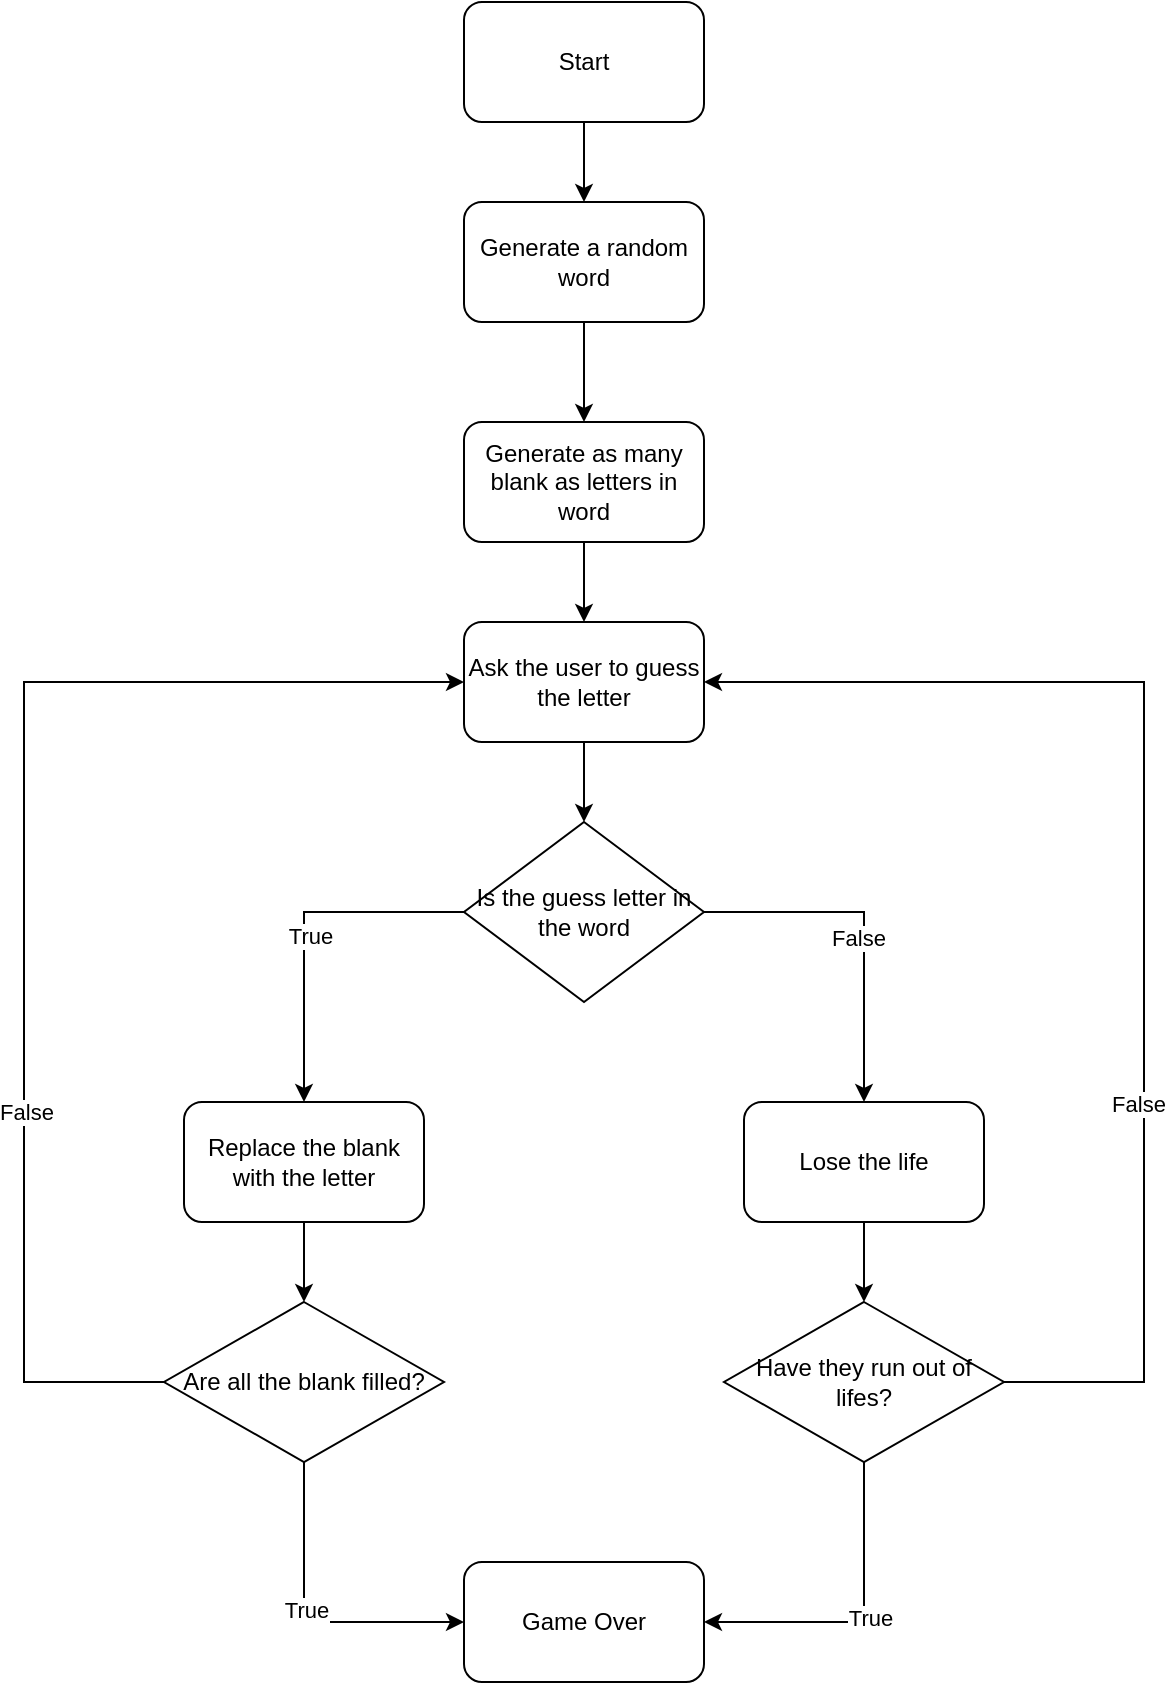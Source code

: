 <mxfile version="20.1.1" type="device"><diagram id="C5RBs43oDa-KdzZeNtuy" name="Page-1"><mxGraphModel dx="1038" dy="585" grid="1" gridSize="10" guides="1" tooltips="1" connect="1" arrows="1" fold="1" page="1" pageScale="1" pageWidth="827" pageHeight="1169" math="0" shadow="0"><root><mxCell id="WIyWlLk6GJQsqaUBKTNV-0"/><mxCell id="WIyWlLk6GJQsqaUBKTNV-1" parent="WIyWlLk6GJQsqaUBKTNV-0"/><mxCell id="FARKmOla5dcm84o23HR3-2" style="edgeStyle=orthogonalEdgeStyle;rounded=0;orthogonalLoop=1;jettySize=auto;html=1;" edge="1" parent="WIyWlLk6GJQsqaUBKTNV-1" source="FARKmOla5dcm84o23HR3-0" target="FARKmOla5dcm84o23HR3-1"><mxGeometry relative="1" as="geometry"/></mxCell><mxCell id="FARKmOla5dcm84o23HR3-0" value="Start" style="rounded=1;whiteSpace=wrap;html=1;" vertex="1" parent="WIyWlLk6GJQsqaUBKTNV-1"><mxGeometry x="340" y="70" width="120" height="60" as="geometry"/></mxCell><mxCell id="FARKmOla5dcm84o23HR3-4" value="" style="edgeStyle=orthogonalEdgeStyle;rounded=0;orthogonalLoop=1;jettySize=auto;html=1;" edge="1" parent="WIyWlLk6GJQsqaUBKTNV-1" source="FARKmOla5dcm84o23HR3-1" target="FARKmOla5dcm84o23HR3-3"><mxGeometry relative="1" as="geometry"/></mxCell><mxCell id="FARKmOla5dcm84o23HR3-1" value="Generate a random word" style="rounded=1;whiteSpace=wrap;html=1;" vertex="1" parent="WIyWlLk6GJQsqaUBKTNV-1"><mxGeometry x="340" y="170" width="120" height="60" as="geometry"/></mxCell><mxCell id="FARKmOla5dcm84o23HR3-6" value="" style="edgeStyle=orthogonalEdgeStyle;rounded=0;orthogonalLoop=1;jettySize=auto;html=1;" edge="1" parent="WIyWlLk6GJQsqaUBKTNV-1" source="FARKmOla5dcm84o23HR3-3" target="FARKmOla5dcm84o23HR3-5"><mxGeometry relative="1" as="geometry"/></mxCell><mxCell id="FARKmOla5dcm84o23HR3-3" value="Generate as many blank as letters in word" style="rounded=1;whiteSpace=wrap;html=1;" vertex="1" parent="WIyWlLk6GJQsqaUBKTNV-1"><mxGeometry x="340" y="280" width="120" height="60" as="geometry"/></mxCell><mxCell id="FARKmOla5dcm84o23HR3-8" value="" style="edgeStyle=orthogonalEdgeStyle;rounded=0;orthogonalLoop=1;jettySize=auto;html=1;" edge="1" parent="WIyWlLk6GJQsqaUBKTNV-1" source="FARKmOla5dcm84o23HR3-5" target="FARKmOla5dcm84o23HR3-7"><mxGeometry relative="1" as="geometry"/></mxCell><mxCell id="FARKmOla5dcm84o23HR3-5" value="Ask the user to guess the letter" style="rounded=1;whiteSpace=wrap;html=1;" vertex="1" parent="WIyWlLk6GJQsqaUBKTNV-1"><mxGeometry x="340" y="380" width="120" height="60" as="geometry"/></mxCell><mxCell id="FARKmOla5dcm84o23HR3-11" style="edgeStyle=orthogonalEdgeStyle;rounded=0;orthogonalLoop=1;jettySize=auto;html=1;entryX=0.5;entryY=0;entryDx=0;entryDy=0;" edge="1" parent="WIyWlLk6GJQsqaUBKTNV-1" source="FARKmOla5dcm84o23HR3-7" target="FARKmOla5dcm84o23HR3-9"><mxGeometry relative="1" as="geometry"/></mxCell><mxCell id="FARKmOla5dcm84o23HR3-13" value="True" style="edgeLabel;html=1;align=center;verticalAlign=middle;resizable=0;points=[];" vertex="1" connectable="0" parent="FARKmOla5dcm84o23HR3-11"><mxGeometry x="0.054" y="3" relative="1" as="geometry"><mxPoint as="offset"/></mxGeometry></mxCell><mxCell id="FARKmOla5dcm84o23HR3-12" style="edgeStyle=orthogonalEdgeStyle;rounded=0;orthogonalLoop=1;jettySize=auto;html=1;entryX=0.5;entryY=0;entryDx=0;entryDy=0;" edge="1" parent="WIyWlLk6GJQsqaUBKTNV-1" source="FARKmOla5dcm84o23HR3-7" target="FARKmOla5dcm84o23HR3-10"><mxGeometry relative="1" as="geometry"/></mxCell><mxCell id="FARKmOla5dcm84o23HR3-14" value="False" style="edgeLabel;html=1;align=center;verticalAlign=middle;resizable=0;points=[];" vertex="1" connectable="0" parent="FARKmOla5dcm84o23HR3-12"><mxGeometry x="0.065" y="-3" relative="1" as="geometry"><mxPoint as="offset"/></mxGeometry></mxCell><mxCell id="FARKmOla5dcm84o23HR3-7" value="Is the guess letter in the word" style="rhombus;whiteSpace=wrap;html=1;" vertex="1" parent="WIyWlLk6GJQsqaUBKTNV-1"><mxGeometry x="340" y="480" width="120" height="90" as="geometry"/></mxCell><mxCell id="FARKmOla5dcm84o23HR3-19" value="" style="edgeStyle=orthogonalEdgeStyle;rounded=0;orthogonalLoop=1;jettySize=auto;html=1;" edge="1" parent="WIyWlLk6GJQsqaUBKTNV-1" source="FARKmOla5dcm84o23HR3-9" target="FARKmOla5dcm84o23HR3-17"><mxGeometry relative="1" as="geometry"/></mxCell><mxCell id="FARKmOla5dcm84o23HR3-9" value="Replace the blank with the letter" style="rounded=1;whiteSpace=wrap;html=1;" vertex="1" parent="WIyWlLk6GJQsqaUBKTNV-1"><mxGeometry x="200" y="620" width="120" height="60" as="geometry"/></mxCell><mxCell id="FARKmOla5dcm84o23HR3-20" value="" style="edgeStyle=orthogonalEdgeStyle;rounded=0;orthogonalLoop=1;jettySize=auto;html=1;" edge="1" parent="WIyWlLk6GJQsqaUBKTNV-1" source="FARKmOla5dcm84o23HR3-10" target="FARKmOla5dcm84o23HR3-18"><mxGeometry relative="1" as="geometry"/></mxCell><mxCell id="FARKmOla5dcm84o23HR3-10" value="Lose the life" style="rounded=1;whiteSpace=wrap;html=1;" vertex="1" parent="WIyWlLk6GJQsqaUBKTNV-1"><mxGeometry x="480" y="620" width="120" height="60" as="geometry"/></mxCell><mxCell id="FARKmOla5dcm84o23HR3-21" style="edgeStyle=orthogonalEdgeStyle;rounded=0;orthogonalLoop=1;jettySize=auto;html=1;entryX=0;entryY=0.5;entryDx=0;entryDy=0;" edge="1" parent="WIyWlLk6GJQsqaUBKTNV-1" source="FARKmOla5dcm84o23HR3-17" target="FARKmOla5dcm84o23HR3-5"><mxGeometry relative="1" as="geometry"><Array as="points"><mxPoint x="120" y="760"/><mxPoint x="120" y="410"/></Array></mxGeometry></mxCell><mxCell id="FARKmOla5dcm84o23HR3-23" value="False" style="edgeLabel;html=1;align=center;verticalAlign=middle;resizable=0;points=[];" vertex="1" connectable="0" parent="FARKmOla5dcm84o23HR3-21"><mxGeometry x="-0.359" y="-1" relative="1" as="geometry"><mxPoint as="offset"/></mxGeometry></mxCell><mxCell id="FARKmOla5dcm84o23HR3-26" style="edgeStyle=orthogonalEdgeStyle;rounded=0;orthogonalLoop=1;jettySize=auto;html=1;exitX=0.5;exitY=1;exitDx=0;exitDy=0;entryX=0;entryY=0.5;entryDx=0;entryDy=0;" edge="1" parent="WIyWlLk6GJQsqaUBKTNV-1" source="FARKmOla5dcm84o23HR3-17" target="FARKmOla5dcm84o23HR3-25"><mxGeometry relative="1" as="geometry"/></mxCell><mxCell id="FARKmOla5dcm84o23HR3-28" value="True" style="edgeLabel;html=1;align=center;verticalAlign=middle;resizable=0;points=[];" vertex="1" connectable="0" parent="FARKmOla5dcm84o23HR3-26"><mxGeometry x="-0.077" y="1" relative="1" as="geometry"><mxPoint as="offset"/></mxGeometry></mxCell><mxCell id="FARKmOla5dcm84o23HR3-17" value="Are all the blank filled?" style="rhombus;whiteSpace=wrap;html=1;" vertex="1" parent="WIyWlLk6GJQsqaUBKTNV-1"><mxGeometry x="190" y="720" width="140" height="80" as="geometry"/></mxCell><mxCell id="FARKmOla5dcm84o23HR3-22" style="edgeStyle=orthogonalEdgeStyle;rounded=0;orthogonalLoop=1;jettySize=auto;html=1;entryX=1;entryY=0.5;entryDx=0;entryDy=0;" edge="1" parent="WIyWlLk6GJQsqaUBKTNV-1" source="FARKmOla5dcm84o23HR3-18" target="FARKmOla5dcm84o23HR3-5"><mxGeometry relative="1" as="geometry"><Array as="points"><mxPoint x="680" y="760"/><mxPoint x="680" y="410"/></Array></mxGeometry></mxCell><mxCell id="FARKmOla5dcm84o23HR3-24" value="False" style="edgeLabel;html=1;align=center;verticalAlign=middle;resizable=0;points=[];" vertex="1" connectable="0" parent="FARKmOla5dcm84o23HR3-22"><mxGeometry x="-0.347" y="3" relative="1" as="geometry"><mxPoint as="offset"/></mxGeometry></mxCell><mxCell id="FARKmOla5dcm84o23HR3-27" style="edgeStyle=orthogonalEdgeStyle;rounded=0;orthogonalLoop=1;jettySize=auto;html=1;exitX=0.5;exitY=1;exitDx=0;exitDy=0;entryX=1;entryY=0.5;entryDx=0;entryDy=0;" edge="1" parent="WIyWlLk6GJQsqaUBKTNV-1" source="FARKmOla5dcm84o23HR3-18" target="FARKmOla5dcm84o23HR3-25"><mxGeometry relative="1" as="geometry"/></mxCell><mxCell id="FARKmOla5dcm84o23HR3-29" value="True" style="edgeLabel;html=1;align=center;verticalAlign=middle;resizable=0;points=[];" vertex="1" connectable="0" parent="FARKmOla5dcm84o23HR3-27"><mxGeometry x="-0.028" y="3" relative="1" as="geometry"><mxPoint as="offset"/></mxGeometry></mxCell><mxCell id="FARKmOla5dcm84o23HR3-18" value="Have they run out of lifes?" style="rhombus;whiteSpace=wrap;html=1;" vertex="1" parent="WIyWlLk6GJQsqaUBKTNV-1"><mxGeometry x="470" y="720" width="140" height="80" as="geometry"/></mxCell><mxCell id="FARKmOla5dcm84o23HR3-25" value="Game Over" style="rounded=1;whiteSpace=wrap;html=1;" vertex="1" parent="WIyWlLk6GJQsqaUBKTNV-1"><mxGeometry x="340" y="850" width="120" height="60" as="geometry"/></mxCell></root></mxGraphModel></diagram></mxfile>